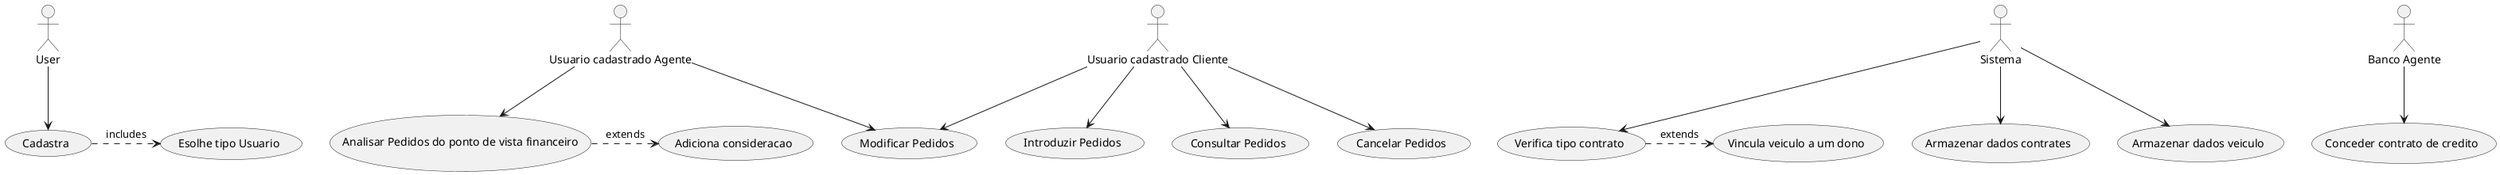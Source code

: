 @startuml
"User" as User
"Usuario cadastrado Agente" as AgenteUserLoged
"Usuario cadastrado Cliente" as ClientUserLoged
"Sistema" as System
"Banco Agente" as BancoAgente

"Cadastra" as (Cadastro)
"Esolhe tipo Usuario" as (UserType)
"Introduzir Pedidos" as (introPedi)
"Modificar Pedidos" as (modPedi)
"Consultar Pedidos" as (consulPed)
"Cancelar Pedidos" as (cancelPed)
"Analisar Pedidos do ponto de vista financeiro" as (avalPed)
"Adiciona consideracao" as (addConcideracao)
"Armazenar dados contrates" as (armazenDataContratantes)
"Armazenar dados veiculo" as (armazenDataVeiculo)
"Verifica tipo contrato" as (verificaTipoContrato)
"Vincula veiculo a um dono" as (vinculaVeiculoDono)
"Conceder contrato de credito" as (contratoCredito)

User --> (Cadastro)
ClientUserLoged --> (introPedi)
ClientUserLoged --> (modPedi)
ClientUserLoged --> (consulPed)
ClientUserLoged --> (cancelPed)

AgenteUserLoged --> (modPedi)
AgenteUserLoged --> (avalPed)

System --> (armazenDataContratantes)
System --> (armazenDataVeiculo)
System --> (verificaTipoContrato)

BancoAgente --> (contratoCredito)
Cadastro .> (UserType) : includes
(avalPed) .> (addConcideracao) : extends
(verificaTipoContrato) .> (vinculaVeiculoDono) : extends
@enduml